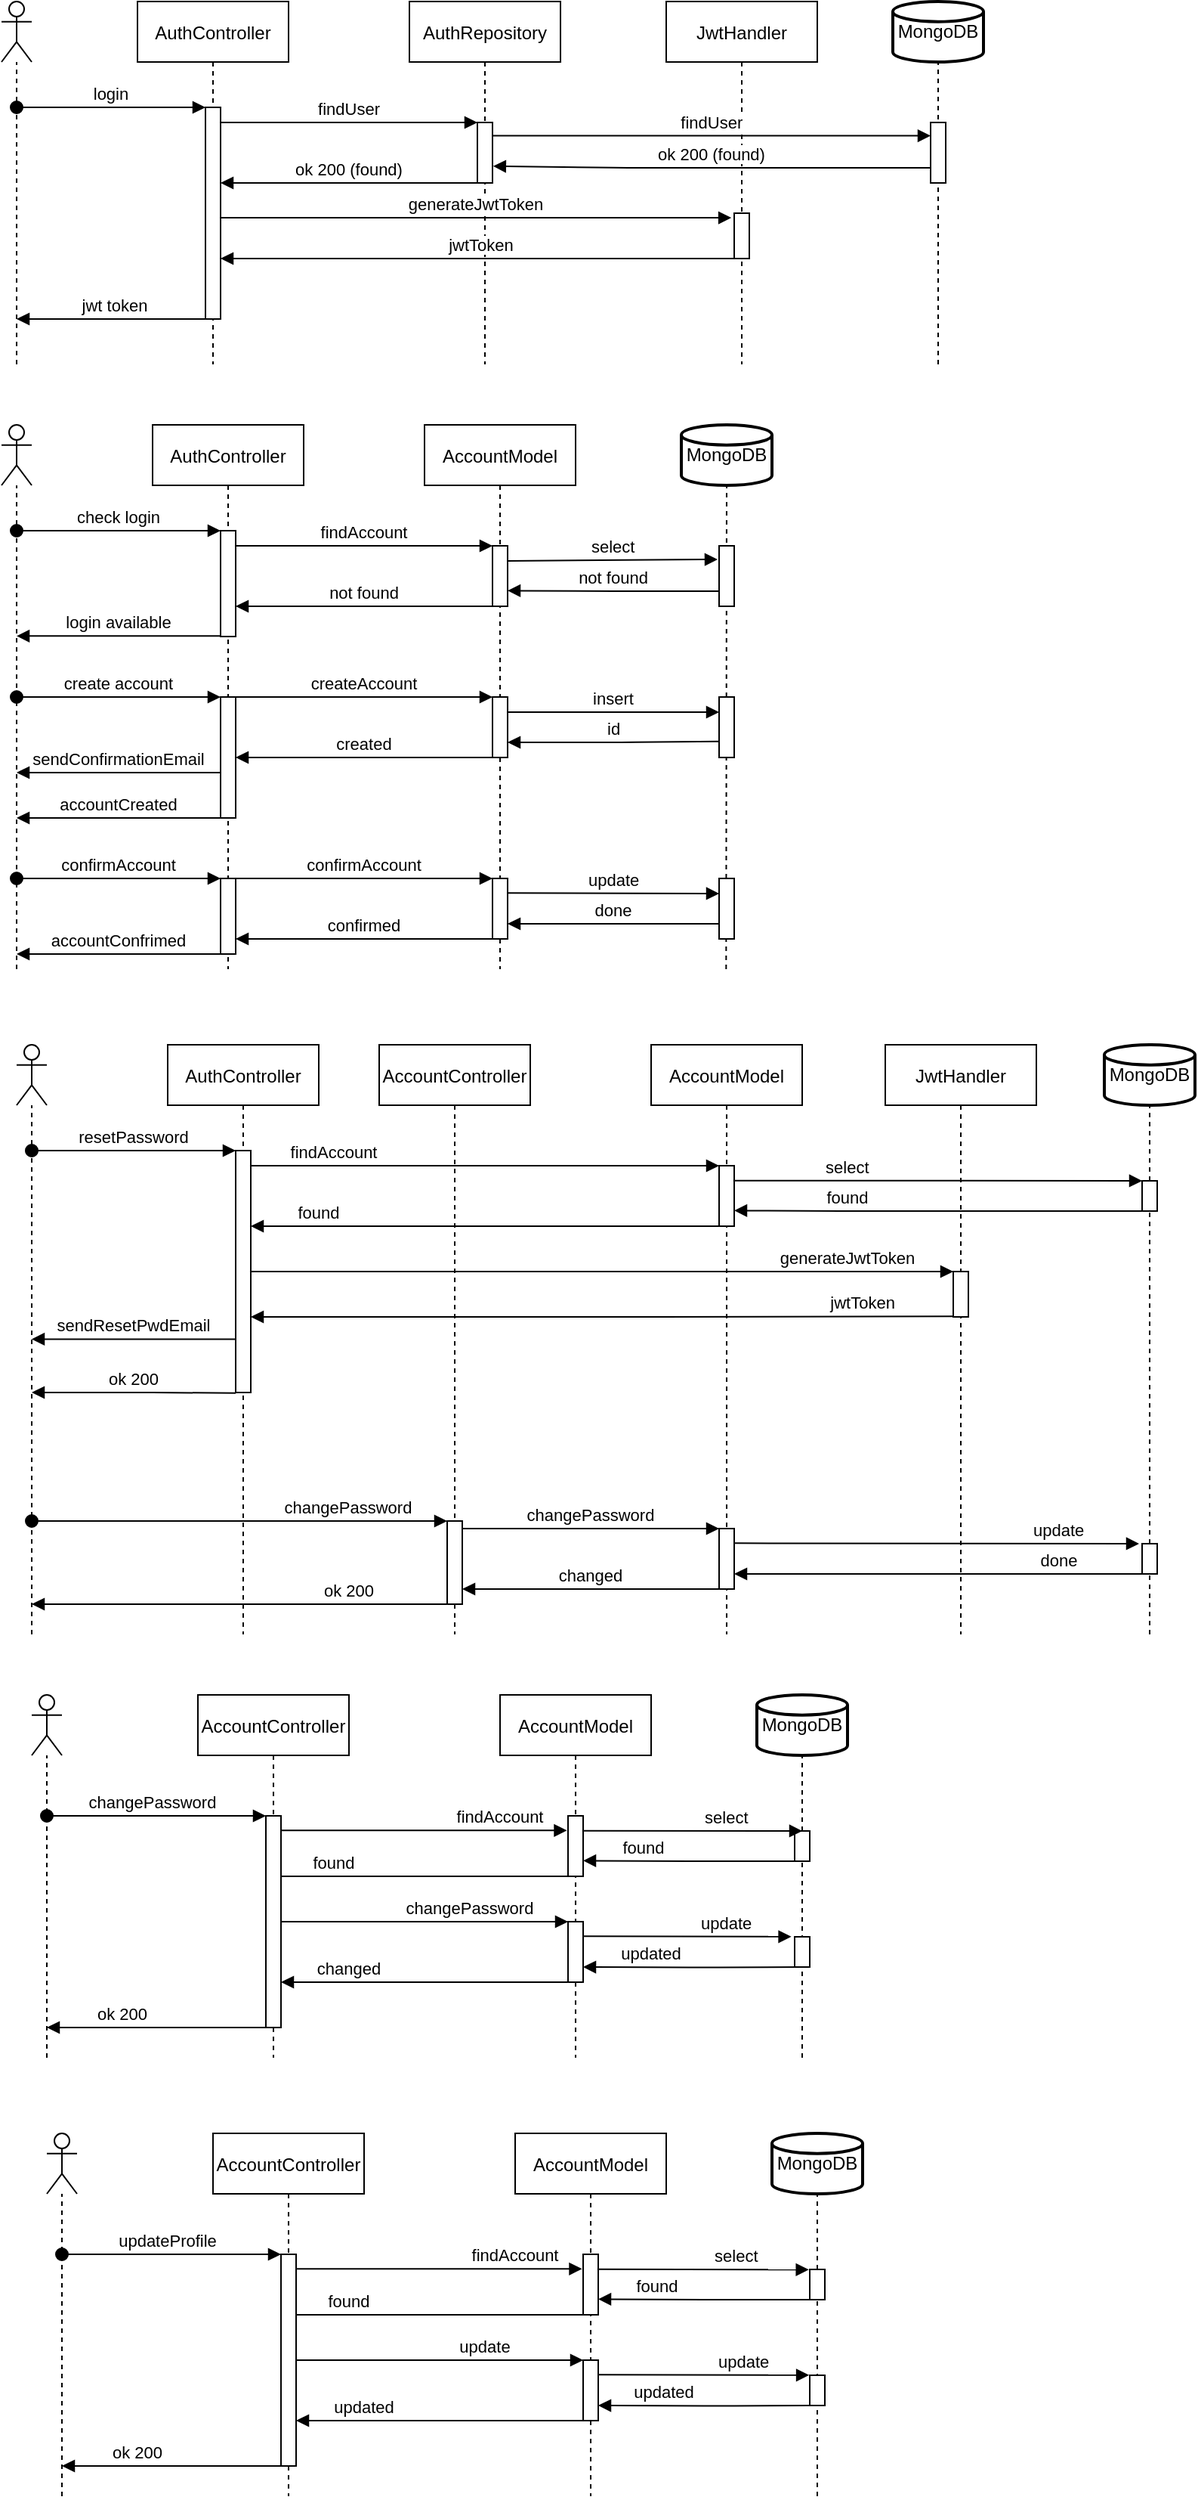 <mxfile version="14.6.13" type="device"><diagram id="kgpKYQtTHZ0yAKxKKP6v" name="Page-1"><mxGraphModel dx="191" dy="110" grid="1" gridSize="10" guides="1" tooltips="1" connect="1" arrows="1" fold="1" page="1" pageScale="1" pageWidth="850" pageHeight="1100" math="0" shadow="0"><root><mxCell id="0"/><mxCell id="1" parent="0"/><mxCell id="3nuBFxr9cyL0pnOWT2aG-1" value="AuthController" style="shape=umlLifeline;perimeter=lifelinePerimeter;container=1;collapsible=0;recursiveResize=0;rounded=0;shadow=0;strokeWidth=1;" parent="1" vertex="1"><mxGeometry x="120" y="80" width="100" height="240" as="geometry"/></mxCell><mxCell id="3nuBFxr9cyL0pnOWT2aG-2" value="" style="points=[];perimeter=orthogonalPerimeter;rounded=0;shadow=0;strokeWidth=1;" parent="3nuBFxr9cyL0pnOWT2aG-1" vertex="1"><mxGeometry x="45" y="70" width="10" height="140" as="geometry"/></mxCell><mxCell id="3nuBFxr9cyL0pnOWT2aG-3" value="login" style="verticalAlign=bottom;startArrow=oval;endArrow=block;startSize=8;shadow=0;strokeWidth=1;" parent="3nuBFxr9cyL0pnOWT2aG-1" target="3nuBFxr9cyL0pnOWT2aG-2" edge="1"><mxGeometry relative="1" as="geometry"><mxPoint x="-80" y="70" as="sourcePoint"/></mxGeometry></mxCell><mxCell id="3nuBFxr9cyL0pnOWT2aG-5" value="AuthRepository" style="shape=umlLifeline;perimeter=lifelinePerimeter;container=1;collapsible=0;recursiveResize=0;rounded=0;shadow=0;strokeWidth=1;" parent="1" vertex="1"><mxGeometry x="300" y="80" width="100" height="240" as="geometry"/></mxCell><mxCell id="3nuBFxr9cyL0pnOWT2aG-6" value="" style="points=[];perimeter=orthogonalPerimeter;rounded=0;shadow=0;strokeWidth=1;" parent="3nuBFxr9cyL0pnOWT2aG-5" vertex="1"><mxGeometry x="45" y="80" width="10" height="40" as="geometry"/></mxCell><mxCell id="3nuBFxr9cyL0pnOWT2aG-8" value="findUser" style="verticalAlign=bottom;endArrow=block;entryX=0;entryY=0;shadow=0;strokeWidth=1;" parent="1" source="3nuBFxr9cyL0pnOWT2aG-2" target="3nuBFxr9cyL0pnOWT2aG-6" edge="1"><mxGeometry relative="1" as="geometry"><mxPoint x="275" y="160" as="sourcePoint"/></mxGeometry></mxCell><mxCell id="3nuBFxr9cyL0pnOWT2aG-9" value="ok 200 (found)" style="verticalAlign=bottom;endArrow=block;shadow=0;strokeWidth=1;" parent="1" source="3nuBFxr9cyL0pnOWT2aG-6" target="3nuBFxr9cyL0pnOWT2aG-2" edge="1"><mxGeometry relative="1" as="geometry"><mxPoint x="240" y="200" as="sourcePoint"/><mxPoint x="180" y="200" as="targetPoint"/><Array as="points"><mxPoint x="260" y="200"/></Array></mxGeometry></mxCell><mxCell id="QQzCPFlwRDS6oltA7T0L-1" value="" style="shape=umlActor;verticalLabelPosition=bottom;verticalAlign=top;html=1;outlineConnect=0;" vertex="1" parent="1"><mxGeometry x="30" y="80" width="20" height="40" as="geometry"/></mxCell><mxCell id="QQzCPFlwRDS6oltA7T0L-2" value="" style="endArrow=none;dashed=1;html=1;" edge="1" parent="1" target="QQzCPFlwRDS6oltA7T0L-1"><mxGeometry width="50" height="50" relative="1" as="geometry"><mxPoint x="40" y="320" as="sourcePoint"/><mxPoint x="39.58" y="130" as="targetPoint"/></mxGeometry></mxCell><mxCell id="QQzCPFlwRDS6oltA7T0L-3" value="JwtHandler" style="shape=umlLifeline;perimeter=lifelinePerimeter;container=1;collapsible=0;recursiveResize=0;rounded=0;shadow=0;strokeWidth=1;" vertex="1" parent="1"><mxGeometry x="470" y="80" width="100" height="240" as="geometry"/></mxCell><mxCell id="QQzCPFlwRDS6oltA7T0L-4" value="" style="points=[];perimeter=orthogonalPerimeter;rounded=0;shadow=0;strokeWidth=1;" vertex="1" parent="QQzCPFlwRDS6oltA7T0L-3"><mxGeometry x="45" y="140" width="10" height="30" as="geometry"/></mxCell><mxCell id="QQzCPFlwRDS6oltA7T0L-5" value="generateJwtToken" style="verticalAlign=bottom;endArrow=block;entryX=-0.193;entryY=0.102;shadow=0;strokeWidth=1;entryDx=0;entryDy=0;entryPerimeter=0;" edge="1" parent="1" source="3nuBFxr9cyL0pnOWT2aG-2" target="QQzCPFlwRDS6oltA7T0L-4"><mxGeometry relative="1" as="geometry"><mxPoint x="180" y="240" as="sourcePoint"/><mxPoint x="350" y="240" as="targetPoint"/></mxGeometry></mxCell><mxCell id="QQzCPFlwRDS6oltA7T0L-8" value="jwt token" style="verticalAlign=bottom;endArrow=block;shadow=0;strokeWidth=1;" edge="1" parent="1"><mxGeometry relative="1" as="geometry"><mxPoint x="170" y="290" as="sourcePoint"/><mxPoint x="40" y="290" as="targetPoint"/><Array as="points"><mxPoint x="85" y="290"/></Array></mxGeometry></mxCell><mxCell id="QQzCPFlwRDS6oltA7T0L-9" value="jwtToken" style="verticalAlign=bottom;endArrow=block;shadow=0;strokeWidth=1;" edge="1" parent="1" target="3nuBFxr9cyL0pnOWT2aG-2"><mxGeometry relative="1" as="geometry"><mxPoint x="520" y="250.0" as="sourcePoint"/><mxPoint x="350" y="250.0" as="targetPoint"/><Array as="points"><mxPoint x="435" y="250"/></Array></mxGeometry></mxCell><mxCell id="QQzCPFlwRDS6oltA7T0L-20" value="AuthController" style="shape=umlLifeline;perimeter=lifelinePerimeter;container=1;collapsible=0;recursiveResize=0;rounded=0;shadow=0;strokeWidth=1;" vertex="1" parent="1"><mxGeometry x="130" y="360" width="100" height="360" as="geometry"/></mxCell><mxCell id="QQzCPFlwRDS6oltA7T0L-21" value="" style="points=[];perimeter=orthogonalPerimeter;rounded=0;shadow=0;strokeWidth=1;" vertex="1" parent="QQzCPFlwRDS6oltA7T0L-20"><mxGeometry x="45" y="70" width="10" height="70" as="geometry"/></mxCell><mxCell id="QQzCPFlwRDS6oltA7T0L-22" value="check login" style="verticalAlign=bottom;startArrow=oval;endArrow=block;startSize=8;shadow=0;strokeWidth=1;" edge="1" parent="QQzCPFlwRDS6oltA7T0L-20" target="QQzCPFlwRDS6oltA7T0L-21"><mxGeometry relative="1" as="geometry"><mxPoint x="-90" y="70" as="sourcePoint"/></mxGeometry></mxCell><mxCell id="QQzCPFlwRDS6oltA7T0L-23" value="AccountModel" style="shape=umlLifeline;perimeter=lifelinePerimeter;container=1;collapsible=0;recursiveResize=0;rounded=0;shadow=0;strokeWidth=1;" vertex="1" parent="1"><mxGeometry x="310" y="360" width="100" height="360" as="geometry"/></mxCell><mxCell id="QQzCPFlwRDS6oltA7T0L-24" value="" style="points=[];perimeter=orthogonalPerimeter;rounded=0;shadow=0;strokeWidth=1;" vertex="1" parent="QQzCPFlwRDS6oltA7T0L-23"><mxGeometry x="45" y="80" width="10" height="40" as="geometry"/></mxCell><mxCell id="QQzCPFlwRDS6oltA7T0L-46" value="" style="points=[];perimeter=orthogonalPerimeter;rounded=0;shadow=0;strokeWidth=1;" vertex="1" parent="QQzCPFlwRDS6oltA7T0L-23"><mxGeometry x="45" y="300" width="10" height="40" as="geometry"/></mxCell><mxCell id="QQzCPFlwRDS6oltA7T0L-47" value="confirmAccount" style="verticalAlign=bottom;endArrow=block;entryX=0;entryY=0;shadow=0;strokeWidth=1;" edge="1" parent="QQzCPFlwRDS6oltA7T0L-23"><mxGeometry relative="1" as="geometry"><mxPoint x="-125" y="300" as="sourcePoint"/><mxPoint x="45" y="300" as="targetPoint"/></mxGeometry></mxCell><mxCell id="QQzCPFlwRDS6oltA7T0L-48" value="confirmed" style="verticalAlign=bottom;endArrow=block;shadow=0;strokeWidth=1;" edge="1" parent="QQzCPFlwRDS6oltA7T0L-23"><mxGeometry relative="1" as="geometry"><mxPoint x="45" y="340" as="sourcePoint"/><mxPoint x="-125" y="340" as="targetPoint"/><Array as="points"><mxPoint x="-40" y="340"/></Array></mxGeometry></mxCell><mxCell id="QQzCPFlwRDS6oltA7T0L-35" value="" style="points=[];perimeter=orthogonalPerimeter;rounded=0;shadow=0;strokeWidth=1;" vertex="1" parent="QQzCPFlwRDS6oltA7T0L-23"><mxGeometry x="-135" y="180" width="10" height="80" as="geometry"/></mxCell><mxCell id="QQzCPFlwRDS6oltA7T0L-36" value="create account" style="verticalAlign=bottom;startArrow=oval;endArrow=block;startSize=8;shadow=0;strokeWidth=1;" edge="1" parent="QQzCPFlwRDS6oltA7T0L-23"><mxGeometry relative="1" as="geometry"><mxPoint x="-270" y="180" as="sourcePoint"/><mxPoint x="-135" y="180" as="targetPoint"/></mxGeometry></mxCell><mxCell id="QQzCPFlwRDS6oltA7T0L-37" value="" style="points=[];perimeter=orthogonalPerimeter;rounded=0;shadow=0;strokeWidth=1;" vertex="1" parent="QQzCPFlwRDS6oltA7T0L-23"><mxGeometry x="45" y="180" width="10" height="40" as="geometry"/></mxCell><mxCell id="QQzCPFlwRDS6oltA7T0L-38" value="createAccount" style="verticalAlign=bottom;endArrow=block;entryX=0;entryY=0;shadow=0;strokeWidth=1;" edge="1" parent="QQzCPFlwRDS6oltA7T0L-23"><mxGeometry relative="1" as="geometry"><mxPoint x="-125" y="180" as="sourcePoint"/><mxPoint x="45" y="180" as="targetPoint"/></mxGeometry></mxCell><mxCell id="QQzCPFlwRDS6oltA7T0L-39" value="created" style="verticalAlign=bottom;endArrow=block;shadow=0;strokeWidth=1;" edge="1" parent="QQzCPFlwRDS6oltA7T0L-23"><mxGeometry relative="1" as="geometry"><mxPoint x="45" y="220" as="sourcePoint"/><mxPoint x="-125" y="220" as="targetPoint"/><Array as="points"><mxPoint x="-40" y="220"/></Array></mxGeometry></mxCell><mxCell id="QQzCPFlwRDS6oltA7T0L-42" value="accountCreated" style="verticalAlign=bottom;endArrow=block;shadow=0;strokeWidth=1;" edge="1" parent="QQzCPFlwRDS6oltA7T0L-23"><mxGeometry relative="1" as="geometry"><mxPoint x="-135" y="260.0" as="sourcePoint"/><mxPoint x="-270" y="260.0" as="targetPoint"/><Array as="points"><mxPoint x="-215" y="260"/></Array></mxGeometry></mxCell><mxCell id="QQzCPFlwRDS6oltA7T0L-43" value="sendConfirmationEmail" style="verticalAlign=bottom;endArrow=block;shadow=0;strokeWidth=1;" edge="1" parent="QQzCPFlwRDS6oltA7T0L-23"><mxGeometry relative="1" as="geometry"><mxPoint x="-135" y="230" as="sourcePoint"/><mxPoint x="-270" y="230" as="targetPoint"/><Array as="points"><mxPoint x="-215" y="230"/></Array></mxGeometry></mxCell><mxCell id="QQzCPFlwRDS6oltA7T0L-25" value="findAccount" style="verticalAlign=bottom;endArrow=block;entryX=0;entryY=0;shadow=0;strokeWidth=1;" edge="1" parent="1" source="QQzCPFlwRDS6oltA7T0L-21" target="QQzCPFlwRDS6oltA7T0L-24"><mxGeometry relative="1" as="geometry"><mxPoint x="285" y="440" as="sourcePoint"/></mxGeometry></mxCell><mxCell id="QQzCPFlwRDS6oltA7T0L-26" value="not found" style="verticalAlign=bottom;endArrow=block;shadow=0;strokeWidth=1;" edge="1" parent="1" source="QQzCPFlwRDS6oltA7T0L-24" target="QQzCPFlwRDS6oltA7T0L-21"><mxGeometry relative="1" as="geometry"><mxPoint x="250" y="480" as="sourcePoint"/><mxPoint x="190" y="480" as="targetPoint"/><Array as="points"><mxPoint x="270" y="480"/></Array></mxGeometry></mxCell><mxCell id="QQzCPFlwRDS6oltA7T0L-27" value="" style="shape=umlActor;verticalLabelPosition=bottom;verticalAlign=top;html=1;outlineConnect=0;" vertex="1" parent="1"><mxGeometry x="30" y="360" width="20" height="40" as="geometry"/></mxCell><mxCell id="QQzCPFlwRDS6oltA7T0L-28" value="" style="endArrow=none;dashed=1;html=1;" edge="1" parent="1" target="QQzCPFlwRDS6oltA7T0L-27"><mxGeometry width="50" height="50" relative="1" as="geometry"><mxPoint x="40" y="720" as="sourcePoint"/><mxPoint x="35" y="410" as="targetPoint"/></mxGeometry></mxCell><mxCell id="QQzCPFlwRDS6oltA7T0L-29" value="login available" style="verticalAlign=bottom;endArrow=block;shadow=0;strokeWidth=1;" edge="1" parent="1" source="QQzCPFlwRDS6oltA7T0L-21"><mxGeometry relative="1" as="geometry"><mxPoint x="170" y="500" as="sourcePoint"/><mxPoint x="40" y="499.66" as="targetPoint"/><Array as="points"><mxPoint x="95" y="499.66"/></Array></mxGeometry></mxCell><mxCell id="QQzCPFlwRDS6oltA7T0L-44" value="" style="points=[];perimeter=orthogonalPerimeter;rounded=0;shadow=0;strokeWidth=1;" vertex="1" parent="1"><mxGeometry x="175" y="660" width="10" height="50" as="geometry"/></mxCell><mxCell id="QQzCPFlwRDS6oltA7T0L-45" value="confirmAccount" style="verticalAlign=bottom;startArrow=oval;endArrow=block;startSize=8;shadow=0;strokeWidth=1;" edge="1" parent="1"><mxGeometry relative="1" as="geometry"><mxPoint x="40" y="660" as="sourcePoint"/><mxPoint x="175" y="660" as="targetPoint"/></mxGeometry></mxCell><mxCell id="QQzCPFlwRDS6oltA7T0L-49" value="accountConfrimed" style="verticalAlign=bottom;endArrow=block;shadow=0;strokeWidth=1;" edge="1" parent="1"><mxGeometry relative="1" as="geometry"><mxPoint x="175" y="710" as="sourcePoint"/><mxPoint x="40" y="710" as="targetPoint"/><Array as="points"><mxPoint x="95" y="710"/></Array></mxGeometry></mxCell><mxCell id="QQzCPFlwRDS6oltA7T0L-50" value="MongoDB" style="strokeWidth=2;html=1;shape=mxgraph.flowchart.database;whiteSpace=wrap;" vertex="1" parent="1"><mxGeometry x="480" y="360" width="60" height="40" as="geometry"/></mxCell><mxCell id="QQzCPFlwRDS6oltA7T0L-51" value="" style="endArrow=none;dashed=1;html=1;entryX=0.5;entryY=1;entryDx=0;entryDy=0;entryPerimeter=0;" edge="1" parent="1" target="QQzCPFlwRDS6oltA7T0L-50"><mxGeometry width="50" height="50" relative="1" as="geometry"><mxPoint x="509.66" y="720.0" as="sourcePoint"/><mxPoint x="509.66" y="410" as="targetPoint"/></mxGeometry></mxCell><mxCell id="QQzCPFlwRDS6oltA7T0L-52" value="" style="points=[];perimeter=orthogonalPerimeter;rounded=0;shadow=0;strokeWidth=1;" vertex="1" parent="1"><mxGeometry x="505" y="440" width="10" height="40" as="geometry"/></mxCell><mxCell id="QQzCPFlwRDS6oltA7T0L-53" value="select" style="verticalAlign=bottom;endArrow=block;shadow=0;strokeWidth=1;entryX=-0.1;entryY=0.225;entryDx=0;entryDy=0;entryPerimeter=0;exitX=1.033;exitY=0.25;exitDx=0;exitDy=0;exitPerimeter=0;" edge="1" parent="1" target="QQzCPFlwRDS6oltA7T0L-52" source="QQzCPFlwRDS6oltA7T0L-24"><mxGeometry relative="1" as="geometry"><mxPoint x="370" y="450" as="sourcePoint"/><mxPoint x="470" y="450" as="targetPoint"/></mxGeometry></mxCell><mxCell id="QQzCPFlwRDS6oltA7T0L-55" value="not found" style="verticalAlign=bottom;endArrow=block;shadow=0;strokeWidth=1;entryX=1;entryY=0.742;entryDx=0;entryDy=0;entryPerimeter=0;" edge="1" parent="1" source="QQzCPFlwRDS6oltA7T0L-52" target="QQzCPFlwRDS6oltA7T0L-24"><mxGeometry relative="1" as="geometry"><mxPoint x="500" y="470" as="sourcePoint"/><mxPoint x="370" y="470" as="targetPoint"/><Array as="points"><mxPoint x="445" y="470"/></Array></mxGeometry></mxCell><mxCell id="QQzCPFlwRDS6oltA7T0L-56" value="" style="points=[];perimeter=orthogonalPerimeter;rounded=0;shadow=0;strokeWidth=1;" vertex="1" parent="1"><mxGeometry x="505" y="540" width="10" height="40" as="geometry"/></mxCell><mxCell id="QQzCPFlwRDS6oltA7T0L-57" value="insert" style="verticalAlign=bottom;endArrow=block;shadow=0;strokeWidth=1;" edge="1" parent="1" target="QQzCPFlwRDS6oltA7T0L-56"><mxGeometry relative="1" as="geometry"><mxPoint x="365" y="550" as="sourcePoint"/><mxPoint x="485" y="550" as="targetPoint"/><Array as="points"><mxPoint x="455" y="550"/></Array></mxGeometry></mxCell><mxCell id="QQzCPFlwRDS6oltA7T0L-58" value="id" style="verticalAlign=bottom;endArrow=block;shadow=0;strokeWidth=1;exitX=0.033;exitY=0.733;exitDx=0;exitDy=0;exitPerimeter=0;" edge="1" parent="1" source="QQzCPFlwRDS6oltA7T0L-56"><mxGeometry relative="1" as="geometry"><mxPoint x="485" y="570" as="sourcePoint"/><mxPoint x="365" y="570" as="targetPoint"/><Array as="points"><mxPoint x="440" y="570"/></Array></mxGeometry></mxCell><mxCell id="QQzCPFlwRDS6oltA7T0L-59" value="" style="points=[];perimeter=orthogonalPerimeter;rounded=0;shadow=0;strokeWidth=1;" vertex="1" parent="1"><mxGeometry x="505" y="660" width="10" height="40" as="geometry"/></mxCell><mxCell id="QQzCPFlwRDS6oltA7T0L-60" value="update" style="verticalAlign=bottom;endArrow=block;shadow=0;strokeWidth=1;exitX=1.033;exitY=0.242;exitDx=0;exitDy=0;exitPerimeter=0;" edge="1" parent="1" source="QQzCPFlwRDS6oltA7T0L-46"><mxGeometry relative="1" as="geometry"><mxPoint x="385" y="670" as="sourcePoint"/><mxPoint x="505" y="670" as="targetPoint"/></mxGeometry></mxCell><mxCell id="QQzCPFlwRDS6oltA7T0L-61" value="done" style="verticalAlign=bottom;endArrow=block;shadow=0;strokeWidth=1;" edge="1" parent="1" source="QQzCPFlwRDS6oltA7T0L-59"><mxGeometry relative="1" as="geometry"><mxPoint x="485" y="690" as="sourcePoint"/><mxPoint x="365" y="690" as="targetPoint"/><Array as="points"><mxPoint x="440" y="690"/></Array></mxGeometry></mxCell><mxCell id="QQzCPFlwRDS6oltA7T0L-64" value="MongoDB" style="strokeWidth=2;html=1;shape=mxgraph.flowchart.database;whiteSpace=wrap;" vertex="1" parent="1"><mxGeometry x="620" y="80" width="60" height="40" as="geometry"/></mxCell><mxCell id="QQzCPFlwRDS6oltA7T0L-65" value="" style="endArrow=none;dashed=1;html=1;entryX=0.5;entryY=1;entryDx=0;entryDy=0;entryPerimeter=0;" edge="1" parent="1" target="QQzCPFlwRDS6oltA7T0L-64"><mxGeometry width="50" height="50" relative="1" as="geometry"><mxPoint x="650" y="320" as="sourcePoint"/><mxPoint x="649.66" y="130" as="targetPoint"/></mxGeometry></mxCell><mxCell id="QQzCPFlwRDS6oltA7T0L-66" value="" style="points=[];perimeter=orthogonalPerimeter;rounded=0;shadow=0;strokeWidth=1;" vertex="1" parent="1"><mxGeometry x="645" y="160" width="10" height="40" as="geometry"/></mxCell><mxCell id="QQzCPFlwRDS6oltA7T0L-67" value="findUser" style="verticalAlign=bottom;endArrow=block;shadow=0;strokeWidth=1;exitX=1.014;exitY=0.219;exitDx=0;exitDy=0;exitPerimeter=0;" edge="1" parent="1" source="3nuBFxr9cyL0pnOWT2aG-6" target="QQzCPFlwRDS6oltA7T0L-66"><mxGeometry relative="1" as="geometry"><mxPoint x="360" y="170" as="sourcePoint"/><mxPoint x="530" y="170" as="targetPoint"/></mxGeometry></mxCell><mxCell id="QQzCPFlwRDS6oltA7T0L-68" value="ok 200 (found)" style="verticalAlign=bottom;endArrow=block;shadow=0;strokeWidth=1;entryX=1.041;entryY=0.723;entryDx=0;entryDy=0;entryPerimeter=0;" edge="1" parent="1" source="QQzCPFlwRDS6oltA7T0L-66" target="3nuBFxr9cyL0pnOWT2aG-6"><mxGeometry relative="1" as="geometry"><mxPoint x="530" y="190" as="sourcePoint"/><mxPoint x="360" y="189" as="targetPoint"/><Array as="points"><mxPoint x="445" y="190"/></Array></mxGeometry></mxCell><mxCell id="QQzCPFlwRDS6oltA7T0L-69" value="AuthController" style="shape=umlLifeline;perimeter=lifelinePerimeter;container=1;collapsible=0;recursiveResize=0;rounded=0;shadow=0;strokeWidth=1;" vertex="1" parent="1"><mxGeometry x="140" y="770" width="100" height="390" as="geometry"/></mxCell><mxCell id="QQzCPFlwRDS6oltA7T0L-70" value="" style="points=[];perimeter=orthogonalPerimeter;rounded=0;shadow=0;strokeWidth=1;" vertex="1" parent="QQzCPFlwRDS6oltA7T0L-69"><mxGeometry x="45" y="70" width="10" height="160" as="geometry"/></mxCell><mxCell id="QQzCPFlwRDS6oltA7T0L-71" value="resetPassword" style="verticalAlign=bottom;startArrow=oval;endArrow=block;startSize=8;shadow=0;strokeWidth=1;" edge="1" parent="QQzCPFlwRDS6oltA7T0L-69" target="QQzCPFlwRDS6oltA7T0L-70"><mxGeometry relative="1" as="geometry"><mxPoint x="-90" y="70" as="sourcePoint"/></mxGeometry></mxCell><mxCell id="QQzCPFlwRDS6oltA7T0L-72" value="AccountModel" style="shape=umlLifeline;perimeter=lifelinePerimeter;container=1;collapsible=0;recursiveResize=0;rounded=0;shadow=0;strokeWidth=1;" vertex="1" parent="1"><mxGeometry x="460" y="770" width="100" height="390" as="geometry"/></mxCell><mxCell id="QQzCPFlwRDS6oltA7T0L-73" value="" style="points=[];perimeter=orthogonalPerimeter;rounded=0;shadow=0;strokeWidth=1;" vertex="1" parent="QQzCPFlwRDS6oltA7T0L-72"><mxGeometry x="45" y="80" width="10" height="40" as="geometry"/></mxCell><mxCell id="QQzCPFlwRDS6oltA7T0L-74" value="" style="points=[];perimeter=orthogonalPerimeter;rounded=0;shadow=0;strokeWidth=1;" vertex="1" parent="QQzCPFlwRDS6oltA7T0L-72"><mxGeometry x="45" y="320" width="10" height="40" as="geometry"/></mxCell><mxCell id="QQzCPFlwRDS6oltA7T0L-84" value="findAccount" style="verticalAlign=bottom;endArrow=block;entryX=0;entryY=0;shadow=0;strokeWidth=1;" edge="1" parent="1" source="QQzCPFlwRDS6oltA7T0L-70" target="QQzCPFlwRDS6oltA7T0L-73"><mxGeometry x="-0.645" relative="1" as="geometry"><mxPoint x="295" y="850" as="sourcePoint"/><mxPoint as="offset"/></mxGeometry></mxCell><mxCell id="QQzCPFlwRDS6oltA7T0L-85" value="found" style="verticalAlign=bottom;endArrow=block;shadow=0;strokeWidth=1;" edge="1" parent="1" source="QQzCPFlwRDS6oltA7T0L-73" target="QQzCPFlwRDS6oltA7T0L-70"><mxGeometry x="0.71" relative="1" as="geometry"><mxPoint x="260" y="890" as="sourcePoint"/><mxPoint x="200" y="890" as="targetPoint"/><Array as="points"><mxPoint x="280" y="890"/></Array><mxPoint as="offset"/></mxGeometry></mxCell><mxCell id="QQzCPFlwRDS6oltA7T0L-86" value="" style="shape=umlActor;verticalLabelPosition=bottom;verticalAlign=top;html=1;outlineConnect=0;" vertex="1" parent="1"><mxGeometry x="40" y="770" width="20" height="40" as="geometry"/></mxCell><mxCell id="QQzCPFlwRDS6oltA7T0L-87" value="" style="endArrow=none;dashed=1;html=1;" edge="1" parent="1" target="QQzCPFlwRDS6oltA7T0L-86"><mxGeometry width="50" height="50" relative="1" as="geometry"><mxPoint x="50" y="1160" as="sourcePoint"/><mxPoint x="45" y="820" as="targetPoint"/></mxGeometry></mxCell><mxCell id="QQzCPFlwRDS6oltA7T0L-88" value="ok 200" style="verticalAlign=bottom;endArrow=block;shadow=0;strokeWidth=1;" edge="1" parent="1"><mxGeometry relative="1" as="geometry"><mxPoint x="185" y="1000.34" as="sourcePoint"/><mxPoint x="50" y="1000" as="targetPoint"/><Array as="points"><mxPoint x="120" y="1000"/></Array></mxGeometry></mxCell><mxCell id="QQzCPFlwRDS6oltA7T0L-90" value="changePassword" style="verticalAlign=bottom;startArrow=oval;endArrow=block;startSize=8;shadow=0;strokeWidth=1;" edge="1" parent="1"><mxGeometry x="0.522" relative="1" as="geometry"><mxPoint x="50" y="1085" as="sourcePoint"/><mxPoint x="325" y="1085" as="targetPoint"/><mxPoint as="offset"/></mxGeometry></mxCell><mxCell id="QQzCPFlwRDS6oltA7T0L-91" value="ok 200" style="verticalAlign=bottom;endArrow=block;shadow=0;strokeWidth=1;" edge="1" parent="1" source="QQzCPFlwRDS6oltA7T0L-89"><mxGeometry x="-0.527" relative="1" as="geometry"><mxPoint x="320" y="1140" as="sourcePoint"/><mxPoint x="50" y="1140" as="targetPoint"/><Array as="points"><mxPoint x="105" y="1140"/></Array><mxPoint as="offset"/></mxGeometry></mxCell><mxCell id="QQzCPFlwRDS6oltA7T0L-92" value="MongoDB" style="strokeWidth=2;html=1;shape=mxgraph.flowchart.database;whiteSpace=wrap;" vertex="1" parent="1"><mxGeometry x="760" y="770" width="60" height="40" as="geometry"/></mxCell><mxCell id="QQzCPFlwRDS6oltA7T0L-93" value="" style="endArrow=none;dashed=1;html=1;entryX=0.5;entryY=1;entryDx=0;entryDy=0;entryPerimeter=0;" edge="1" parent="1" target="QQzCPFlwRDS6oltA7T0L-92"><mxGeometry width="50" height="50" relative="1" as="geometry"><mxPoint x="790" y="1160" as="sourcePoint"/><mxPoint x="659.66" y="820" as="targetPoint"/></mxGeometry></mxCell><mxCell id="QQzCPFlwRDS6oltA7T0L-94" value="" style="points=[];perimeter=orthogonalPerimeter;rounded=0;shadow=0;strokeWidth=1;" vertex="1" parent="1"><mxGeometry x="785" y="860" width="10" height="20" as="geometry"/></mxCell><mxCell id="QQzCPFlwRDS6oltA7T0L-95" value="select" style="verticalAlign=bottom;endArrow=block;shadow=0;strokeWidth=1;exitX=0.943;exitY=0.246;exitDx=0;exitDy=0;exitPerimeter=0;" edge="1" parent="1" source="QQzCPFlwRDS6oltA7T0L-73"><mxGeometry x="-0.441" relative="1" as="geometry"><mxPoint x="535" y="860" as="sourcePoint"/><mxPoint x="785" y="860" as="targetPoint"/><mxPoint as="offset"/></mxGeometry></mxCell><mxCell id="QQzCPFlwRDS6oltA7T0L-96" value="found" style="verticalAlign=bottom;endArrow=block;shadow=0;strokeWidth=1;entryX=1;entryY=0.742;entryDx=0;entryDy=0;entryPerimeter=0;" edge="1" parent="1" target="QQzCPFlwRDS6oltA7T0L-73"><mxGeometry x="0.445" relative="1" as="geometry"><mxPoint x="785" y="880" as="sourcePoint"/><mxPoint x="520" y="880" as="targetPoint"/><Array as="points"><mxPoint x="595" y="880"/></Array><mxPoint as="offset"/></mxGeometry></mxCell><mxCell id="QQzCPFlwRDS6oltA7T0L-100" value="" style="points=[];perimeter=orthogonalPerimeter;rounded=0;shadow=0;strokeWidth=1;" vertex="1" parent="1"><mxGeometry x="785" y="1100" width="10" height="20" as="geometry"/></mxCell><mxCell id="QQzCPFlwRDS6oltA7T0L-101" value="update" style="verticalAlign=bottom;endArrow=block;shadow=0;strokeWidth=1;exitX=1.033;exitY=0.242;exitDx=0;exitDy=0;exitPerimeter=0;" edge="1" parent="1" source="QQzCPFlwRDS6oltA7T0L-74"><mxGeometry x="0.604" relative="1" as="geometry"><mxPoint x="535" y="1100" as="sourcePoint"/><mxPoint x="783" y="1100" as="targetPoint"/><mxPoint as="offset"/></mxGeometry></mxCell><mxCell id="QQzCPFlwRDS6oltA7T0L-102" value="done" style="verticalAlign=bottom;endArrow=block;shadow=0;strokeWidth=1;" edge="1" parent="1" source="QQzCPFlwRDS6oltA7T0L-100"><mxGeometry x="-0.593" relative="1" as="geometry"><mxPoint x="635" y="1120" as="sourcePoint"/><mxPoint x="515" y="1120" as="targetPoint"/><Array as="points"><mxPoint x="590" y="1120"/></Array><mxPoint as="offset"/></mxGeometry></mxCell><mxCell id="QQzCPFlwRDS6oltA7T0L-106" value="JwtHandler" style="shape=umlLifeline;perimeter=lifelinePerimeter;container=1;collapsible=0;recursiveResize=0;rounded=0;shadow=0;strokeWidth=1;" vertex="1" parent="1"><mxGeometry x="615" y="770" width="100" height="390" as="geometry"/></mxCell><mxCell id="QQzCPFlwRDS6oltA7T0L-79" value="" style="points=[];perimeter=orthogonalPerimeter;rounded=0;shadow=0;strokeWidth=1;" vertex="1" parent="1"><mxGeometry x="660" y="920" width="10" height="30" as="geometry"/></mxCell><mxCell id="QQzCPFlwRDS6oltA7T0L-109" value="jwtToken" style="verticalAlign=bottom;endArrow=block;shadow=0;strokeWidth=1;exitX=-0.043;exitY=0.986;exitDx=0;exitDy=0;exitPerimeter=0;" edge="1" parent="1" source="QQzCPFlwRDS6oltA7T0L-79"><mxGeometry x="-0.744" relative="1" as="geometry"><mxPoint x="520" y="950" as="sourcePoint"/><mxPoint x="195" y="950" as="targetPoint"/><Array as="points"><mxPoint x="455" y="950"/></Array><mxPoint as="offset"/></mxGeometry></mxCell><mxCell id="QQzCPFlwRDS6oltA7T0L-80" value="generateJwtToken" style="verticalAlign=bottom;endArrow=block;shadow=0;strokeWidth=1;" edge="1" parent="1" source="QQzCPFlwRDS6oltA7T0L-70"><mxGeometry x="0.699" relative="1" as="geometry"><mxPoint x="220" y="920" as="sourcePoint"/><mxPoint x="660" y="920" as="targetPoint"/><mxPoint as="offset"/></mxGeometry></mxCell><mxCell id="QQzCPFlwRDS6oltA7T0L-83" value="sendResetPwdEmail" style="verticalAlign=bottom;endArrow=block;shadow=0;strokeWidth=1;" edge="1" parent="1"><mxGeometry relative="1" as="geometry"><mxPoint x="185" y="964.71" as="sourcePoint"/><mxPoint x="50" y="964.71" as="targetPoint"/><Array as="points"><mxPoint x="105" y="964.71"/></Array></mxGeometry></mxCell><mxCell id="QQzCPFlwRDS6oltA7T0L-111" value="AccountController" style="shape=umlLifeline;perimeter=lifelinePerimeter;container=1;collapsible=0;recursiveResize=0;rounded=0;shadow=0;strokeWidth=1;" vertex="1" parent="1"><mxGeometry x="280" y="770" width="100" height="390" as="geometry"/></mxCell><mxCell id="QQzCPFlwRDS6oltA7T0L-89" value="" style="points=[];perimeter=orthogonalPerimeter;rounded=0;shadow=0;strokeWidth=1;" vertex="1" parent="1"><mxGeometry x="325" y="1085" width="10" height="55" as="geometry"/></mxCell><mxCell id="QQzCPFlwRDS6oltA7T0L-115" value="changePassword" style="verticalAlign=bottom;endArrow=block;shadow=0;strokeWidth=1;" edge="1" parent="1" source="QQzCPFlwRDS6oltA7T0L-89"><mxGeometry relative="1" as="geometry"><mxPoint x="340" y="1090" as="sourcePoint"/><mxPoint x="505" y="1090" as="targetPoint"/><mxPoint as="offset"/></mxGeometry></mxCell><mxCell id="QQzCPFlwRDS6oltA7T0L-116" value="changed" style="verticalAlign=bottom;endArrow=block;shadow=0;strokeWidth=1;" edge="1" parent="1"><mxGeometry relative="1" as="geometry"><mxPoint x="505" y="1130" as="sourcePoint"/><mxPoint x="335" y="1130" as="targetPoint"/><Array as="points"><mxPoint x="420" y="1130"/></Array></mxGeometry></mxCell><mxCell id="QQzCPFlwRDS6oltA7T0L-122" value="AccountModel" style="shape=umlLifeline;perimeter=lifelinePerimeter;container=1;collapsible=0;recursiveResize=0;rounded=0;shadow=0;strokeWidth=1;" vertex="1" parent="1"><mxGeometry x="360" y="1200" width="100" height="240" as="geometry"/></mxCell><mxCell id="QQzCPFlwRDS6oltA7T0L-123" value="" style="points=[];perimeter=orthogonalPerimeter;rounded=0;shadow=0;strokeWidth=1;" vertex="1" parent="QQzCPFlwRDS6oltA7T0L-122"><mxGeometry x="45" y="80" width="10" height="40" as="geometry"/></mxCell><mxCell id="QQzCPFlwRDS6oltA7T0L-124" value="" style="points=[];perimeter=orthogonalPerimeter;rounded=0;shadow=0;strokeWidth=1;" vertex="1" parent="QQzCPFlwRDS6oltA7T0L-122"><mxGeometry x="45" y="150" width="10" height="40" as="geometry"/></mxCell><mxCell id="QQzCPFlwRDS6oltA7T0L-125" value="findAccount" style="verticalAlign=bottom;endArrow=block;shadow=0;strokeWidth=1;entryX=-0.074;entryY=0.241;entryDx=0;entryDy=0;entryPerimeter=0;" edge="1" parent="1" source="QQzCPFlwRDS6oltA7T0L-146" target="QQzCPFlwRDS6oltA7T0L-123"><mxGeometry x="0.532" relative="1" as="geometry"><mxPoint x="230" y="1290" as="sourcePoint"/><mxPoint as="offset"/><mxPoint x="400" y="1290" as="targetPoint"/></mxGeometry></mxCell><mxCell id="QQzCPFlwRDS6oltA7T0L-126" value="found" style="verticalAlign=bottom;endArrow=block;shadow=0;strokeWidth=1;" edge="1" parent="1" source="QQzCPFlwRDS6oltA7T0L-123"><mxGeometry x="0.55" relative="1" as="geometry"><mxPoint x="270" y="1320" as="sourcePoint"/><mxPoint x="205" y="1320" as="targetPoint"/><Array as="points"><mxPoint x="290" y="1320"/></Array><mxPoint as="offset"/></mxGeometry></mxCell><mxCell id="QQzCPFlwRDS6oltA7T0L-127" value="" style="shape=umlActor;verticalLabelPosition=bottom;verticalAlign=top;html=1;outlineConnect=0;" vertex="1" parent="1"><mxGeometry x="50" y="1200" width="20" height="40" as="geometry"/></mxCell><mxCell id="QQzCPFlwRDS6oltA7T0L-128" value="" style="endArrow=none;dashed=1;html=1;" edge="1" parent="1" target="QQzCPFlwRDS6oltA7T0L-127"><mxGeometry width="50" height="50" relative="1" as="geometry"><mxPoint x="60" y="1440" as="sourcePoint"/><mxPoint x="55" y="1250" as="targetPoint"/></mxGeometry></mxCell><mxCell id="QQzCPFlwRDS6oltA7T0L-130" value="changePassword" style="verticalAlign=bottom;startArrow=oval;endArrow=block;startSize=8;shadow=0;strokeWidth=1;" edge="1" parent="1"><mxGeometry x="-0.035" relative="1" as="geometry"><mxPoint x="60" y="1280" as="sourcePoint"/><mxPoint x="205" y="1280" as="targetPoint"/><mxPoint as="offset"/></mxGeometry></mxCell><mxCell id="QQzCPFlwRDS6oltA7T0L-131" value="ok 200" style="verticalAlign=bottom;endArrow=block;shadow=0;strokeWidth=1;" edge="1" parent="1"><mxGeometry x="0.31" relative="1" as="geometry"><mxPoint x="205" y="1420" as="sourcePoint"/><mxPoint x="60" y="1420" as="targetPoint"/><Array as="points"><mxPoint x="130" y="1420"/></Array><mxPoint as="offset"/></mxGeometry></mxCell><mxCell id="QQzCPFlwRDS6oltA7T0L-132" value="MongoDB" style="strokeWidth=2;html=1;shape=mxgraph.flowchart.database;whiteSpace=wrap;" vertex="1" parent="1"><mxGeometry x="530" y="1200" width="60" height="40" as="geometry"/></mxCell><mxCell id="QQzCPFlwRDS6oltA7T0L-133" value="" style="endArrow=none;dashed=1;html=1;entryX=0.5;entryY=1;entryDx=0;entryDy=0;entryPerimeter=0;" edge="1" parent="1" target="QQzCPFlwRDS6oltA7T0L-132"><mxGeometry width="50" height="50" relative="1" as="geometry"><mxPoint x="560" y="1440" as="sourcePoint"/><mxPoint x="429.66" y="1250" as="targetPoint"/></mxGeometry></mxCell><mxCell id="QQzCPFlwRDS6oltA7T0L-134" value="" style="points=[];perimeter=orthogonalPerimeter;rounded=0;shadow=0;strokeWidth=1;" vertex="1" parent="1"><mxGeometry x="555" y="1290" width="10" height="20" as="geometry"/></mxCell><mxCell id="QQzCPFlwRDS6oltA7T0L-135" value="select" style="verticalAlign=bottom;endArrow=block;shadow=0;strokeWidth=1;exitX=0.943;exitY=0.246;exitDx=0;exitDy=0;exitPerimeter=0;" edge="1" parent="1" source="QQzCPFlwRDS6oltA7T0L-123"><mxGeometry x="0.313" relative="1" as="geometry"><mxPoint x="435" y="1290" as="sourcePoint"/><mxPoint x="560" y="1290" as="targetPoint"/><mxPoint as="offset"/></mxGeometry></mxCell><mxCell id="QQzCPFlwRDS6oltA7T0L-136" value="found" style="verticalAlign=bottom;endArrow=block;shadow=0;strokeWidth=1;entryX=1;entryY=0.742;entryDx=0;entryDy=0;entryPerimeter=0;" edge="1" parent="1" target="QQzCPFlwRDS6oltA7T0L-123"><mxGeometry x="0.445" relative="1" as="geometry"><mxPoint x="560" y="1310" as="sourcePoint"/><mxPoint x="420" y="1310" as="targetPoint"/><Array as="points"><mxPoint x="495" y="1310"/></Array><mxPoint as="offset"/></mxGeometry></mxCell><mxCell id="QQzCPFlwRDS6oltA7T0L-137" value="" style="points=[];perimeter=orthogonalPerimeter;rounded=0;shadow=0;strokeWidth=1;" vertex="1" parent="1"><mxGeometry x="555" y="1360" width="10" height="20" as="geometry"/></mxCell><mxCell id="QQzCPFlwRDS6oltA7T0L-138" value="update" style="verticalAlign=bottom;endArrow=block;shadow=0;strokeWidth=1;exitX=1.033;exitY=0.242;exitDx=0;exitDy=0;exitPerimeter=0;entryX=-0.221;entryY=-0.005;entryDx=0;entryDy=0;entryPerimeter=0;" edge="1" parent="1" source="QQzCPFlwRDS6oltA7T0L-124" target="QQzCPFlwRDS6oltA7T0L-137"><mxGeometry x="0.377" relative="1" as="geometry"><mxPoint x="435" y="1530" as="sourcePoint"/><mxPoint x="683" y="1360" as="targetPoint"/><mxPoint as="offset"/></mxGeometry></mxCell><mxCell id="QQzCPFlwRDS6oltA7T0L-145" value="AccountController" style="shape=umlLifeline;perimeter=lifelinePerimeter;container=1;collapsible=0;recursiveResize=0;rounded=0;shadow=0;strokeWidth=1;" vertex="1" parent="1"><mxGeometry x="160" y="1200" width="100" height="240" as="geometry"/></mxCell><mxCell id="QQzCPFlwRDS6oltA7T0L-146" value="" style="points=[];perimeter=orthogonalPerimeter;rounded=0;shadow=0;strokeWidth=1;" vertex="1" parent="1"><mxGeometry x="205" y="1280" width="10" height="140" as="geometry"/></mxCell><mxCell id="QQzCPFlwRDS6oltA7T0L-147" value="changePassword" style="verticalAlign=bottom;endArrow=block;shadow=0;strokeWidth=1;" edge="1" parent="1" source="QQzCPFlwRDS6oltA7T0L-146" target="QQzCPFlwRDS6oltA7T0L-124"><mxGeometry x="0.316" relative="1" as="geometry"><mxPoint x="230" y="1350" as="sourcePoint"/><mxPoint x="400" y="1350" as="targetPoint"/><mxPoint as="offset"/><Array as="points"><mxPoint x="390" y="1350"/></Array></mxGeometry></mxCell><mxCell id="QQzCPFlwRDS6oltA7T0L-148" value="changed" style="verticalAlign=bottom;endArrow=block;shadow=0;strokeWidth=1;" edge="1" parent="1" target="QQzCPFlwRDS6oltA7T0L-146"><mxGeometry x="0.538" relative="1" as="geometry"><mxPoint x="410" y="1390" as="sourcePoint"/><mxPoint x="265" y="1390" as="targetPoint"/><Array as="points"/><mxPoint as="offset"/></mxGeometry></mxCell><mxCell id="QQzCPFlwRDS6oltA7T0L-149" value="updated" style="verticalAlign=bottom;endArrow=block;shadow=0;strokeWidth=1;entryX=1;entryY=0.742;entryDx=0;entryDy=0;entryPerimeter=0;" edge="1" parent="1"><mxGeometry x="0.379" relative="1" as="geometry"><mxPoint x="560" y="1380" as="sourcePoint"/><mxPoint x="415" y="1380" as="targetPoint"/><Array as="points"><mxPoint x="495" y="1380.32"/></Array><mxPoint as="offset"/></mxGeometry></mxCell><mxCell id="QQzCPFlwRDS6oltA7T0L-151" value="AccountModel" style="shape=umlLifeline;perimeter=lifelinePerimeter;container=1;collapsible=0;recursiveResize=0;rounded=0;shadow=0;strokeWidth=1;" vertex="1" parent="1"><mxGeometry x="370" y="1490" width="100" height="240" as="geometry"/></mxCell><mxCell id="QQzCPFlwRDS6oltA7T0L-152" value="" style="points=[];perimeter=orthogonalPerimeter;rounded=0;shadow=0;strokeWidth=1;" vertex="1" parent="QQzCPFlwRDS6oltA7T0L-151"><mxGeometry x="45" y="80" width="10" height="40" as="geometry"/></mxCell><mxCell id="QQzCPFlwRDS6oltA7T0L-153" value="" style="points=[];perimeter=orthogonalPerimeter;rounded=0;shadow=0;strokeWidth=1;" vertex="1" parent="QQzCPFlwRDS6oltA7T0L-151"><mxGeometry x="45" y="150" width="10" height="40" as="geometry"/></mxCell><mxCell id="QQzCPFlwRDS6oltA7T0L-154" value="findAccount" style="verticalAlign=bottom;endArrow=block;shadow=0;strokeWidth=1;entryX=-0.074;entryY=0.241;entryDx=0;entryDy=0;entryPerimeter=0;" edge="1" parent="1" source="QQzCPFlwRDS6oltA7T0L-168" target="QQzCPFlwRDS6oltA7T0L-152"><mxGeometry x="0.532" relative="1" as="geometry"><mxPoint x="240" y="1580" as="sourcePoint"/><mxPoint as="offset"/><mxPoint x="410" y="1580" as="targetPoint"/></mxGeometry></mxCell><mxCell id="QQzCPFlwRDS6oltA7T0L-155" value="found" style="verticalAlign=bottom;endArrow=block;shadow=0;strokeWidth=1;" edge="1" parent="1" source="QQzCPFlwRDS6oltA7T0L-152"><mxGeometry x="0.55" relative="1" as="geometry"><mxPoint x="280" y="1610" as="sourcePoint"/><mxPoint x="215" y="1610.0" as="targetPoint"/><Array as="points"><mxPoint x="300" y="1610"/></Array><mxPoint as="offset"/></mxGeometry></mxCell><mxCell id="QQzCPFlwRDS6oltA7T0L-156" value="" style="shape=umlActor;verticalLabelPosition=bottom;verticalAlign=top;html=1;outlineConnect=0;" vertex="1" parent="1"><mxGeometry x="60" y="1490" width="20" height="40" as="geometry"/></mxCell><mxCell id="QQzCPFlwRDS6oltA7T0L-157" value="" style="endArrow=none;dashed=1;html=1;" edge="1" parent="1" target="QQzCPFlwRDS6oltA7T0L-156"><mxGeometry width="50" height="50" relative="1" as="geometry"><mxPoint x="70" y="1730.0" as="sourcePoint"/><mxPoint x="65" y="1540" as="targetPoint"/></mxGeometry></mxCell><mxCell id="QQzCPFlwRDS6oltA7T0L-158" value="updateProfile" style="verticalAlign=bottom;startArrow=oval;endArrow=block;startSize=8;shadow=0;strokeWidth=1;" edge="1" parent="1"><mxGeometry x="-0.035" relative="1" as="geometry"><mxPoint x="70" y="1570.0" as="sourcePoint"/><mxPoint x="215" y="1570.0" as="targetPoint"/><mxPoint as="offset"/></mxGeometry></mxCell><mxCell id="QQzCPFlwRDS6oltA7T0L-159" value="ok 200" style="verticalAlign=bottom;endArrow=block;shadow=0;strokeWidth=1;" edge="1" parent="1"><mxGeometry x="0.31" relative="1" as="geometry"><mxPoint x="215" y="1710.0" as="sourcePoint"/><mxPoint x="70" y="1710.0" as="targetPoint"/><Array as="points"><mxPoint x="140" y="1710"/></Array><mxPoint as="offset"/></mxGeometry></mxCell><mxCell id="QQzCPFlwRDS6oltA7T0L-160" value="MongoDB" style="strokeWidth=2;html=1;shape=mxgraph.flowchart.database;whiteSpace=wrap;" vertex="1" parent="1"><mxGeometry x="540" y="1490" width="60" height="40" as="geometry"/></mxCell><mxCell id="QQzCPFlwRDS6oltA7T0L-161" value="" style="endArrow=none;dashed=1;html=1;entryX=0.5;entryY=1;entryDx=0;entryDy=0;entryPerimeter=0;" edge="1" parent="1" target="QQzCPFlwRDS6oltA7T0L-160"><mxGeometry width="50" height="50" relative="1" as="geometry"><mxPoint x="570" y="1730.0" as="sourcePoint"/><mxPoint x="439.66" y="1540" as="targetPoint"/></mxGeometry></mxCell><mxCell id="QQzCPFlwRDS6oltA7T0L-162" value="" style="points=[];perimeter=orthogonalPerimeter;rounded=0;shadow=0;strokeWidth=1;" vertex="1" parent="1"><mxGeometry x="565" y="1580" width="10" height="20" as="geometry"/></mxCell><mxCell id="QQzCPFlwRDS6oltA7T0L-163" value="select" style="verticalAlign=bottom;endArrow=block;shadow=0;strokeWidth=1;exitX=0.943;exitY=0.246;exitDx=0;exitDy=0;exitPerimeter=0;entryX=-0.065;entryY=0.008;entryDx=0;entryDy=0;entryPerimeter=0;" edge="1" parent="1" source="QQzCPFlwRDS6oltA7T0L-152" target="QQzCPFlwRDS6oltA7T0L-162"><mxGeometry x="0.313" relative="1" as="geometry"><mxPoint x="445" y="1580" as="sourcePoint"/><mxPoint x="560" y="1580" as="targetPoint"/><mxPoint as="offset"/></mxGeometry></mxCell><mxCell id="QQzCPFlwRDS6oltA7T0L-164" value="found" style="verticalAlign=bottom;endArrow=block;shadow=0;strokeWidth=1;entryX=1;entryY=0.742;entryDx=0;entryDy=0;entryPerimeter=0;" edge="1" parent="1" target="QQzCPFlwRDS6oltA7T0L-152"><mxGeometry x="0.445" relative="1" as="geometry"><mxPoint x="565" y="1600" as="sourcePoint"/><mxPoint x="430" y="1600" as="targetPoint"/><Array as="points"><mxPoint x="505" y="1600"/></Array><mxPoint as="offset"/></mxGeometry></mxCell><mxCell id="QQzCPFlwRDS6oltA7T0L-165" value="" style="points=[];perimeter=orthogonalPerimeter;rounded=0;shadow=0;strokeWidth=1;" vertex="1" parent="1"><mxGeometry x="565" y="1650" width="10" height="20" as="geometry"/></mxCell><mxCell id="QQzCPFlwRDS6oltA7T0L-166" value="update" style="verticalAlign=bottom;endArrow=block;shadow=0;strokeWidth=1;exitX=1.033;exitY=0.242;exitDx=0;exitDy=0;exitPerimeter=0;entryX=-0.045;entryY=-0.005;entryDx=0;entryDy=0;entryPerimeter=0;" edge="1" parent="1" source="QQzCPFlwRDS6oltA7T0L-153" target="QQzCPFlwRDS6oltA7T0L-165"><mxGeometry x="0.377" relative="1" as="geometry"><mxPoint x="445" y="1820" as="sourcePoint"/><mxPoint x="563" y="1650" as="targetPoint"/><mxPoint as="offset"/></mxGeometry></mxCell><mxCell id="QQzCPFlwRDS6oltA7T0L-167" value="AccountController" style="shape=umlLifeline;perimeter=lifelinePerimeter;container=1;collapsible=0;recursiveResize=0;rounded=0;shadow=0;strokeWidth=1;" vertex="1" parent="1"><mxGeometry x="170" y="1490" width="100" height="240" as="geometry"/></mxCell><mxCell id="QQzCPFlwRDS6oltA7T0L-168" value="" style="points=[];perimeter=orthogonalPerimeter;rounded=0;shadow=0;strokeWidth=1;" vertex="1" parent="1"><mxGeometry x="215" y="1570" width="10" height="140" as="geometry"/></mxCell><mxCell id="QQzCPFlwRDS6oltA7T0L-169" value="update" style="verticalAlign=bottom;endArrow=block;shadow=0;strokeWidth=1;" edge="1" parent="1" source="QQzCPFlwRDS6oltA7T0L-168" target="QQzCPFlwRDS6oltA7T0L-153"><mxGeometry x="0.316" relative="1" as="geometry"><mxPoint x="240" y="1640" as="sourcePoint"/><mxPoint x="410" y="1640" as="targetPoint"/><mxPoint as="offset"/><Array as="points"><mxPoint x="400" y="1640"/></Array></mxGeometry></mxCell><mxCell id="QQzCPFlwRDS6oltA7T0L-170" value="updated" style="verticalAlign=bottom;endArrow=block;shadow=0;strokeWidth=1;" edge="1" parent="1" target="QQzCPFlwRDS6oltA7T0L-168"><mxGeometry x="0.538" relative="1" as="geometry"><mxPoint x="420" y="1680.0" as="sourcePoint"/><mxPoint x="275" y="1680" as="targetPoint"/><Array as="points"/><mxPoint as="offset"/></mxGeometry></mxCell><mxCell id="QQzCPFlwRDS6oltA7T0L-171" value="updated" style="verticalAlign=bottom;endArrow=block;shadow=0;strokeWidth=1;entryX=1;entryY=0.742;entryDx=0;entryDy=0;entryPerimeter=0;" edge="1" parent="1" source="QQzCPFlwRDS6oltA7T0L-165"><mxGeometry x="0.379" relative="1" as="geometry"><mxPoint x="560" y="1670" as="sourcePoint"/><mxPoint x="425" y="1670.0" as="targetPoint"/><Array as="points"><mxPoint x="505" y="1670.32"/></Array><mxPoint as="offset"/></mxGeometry></mxCell></root></mxGraphModel></diagram></mxfile>